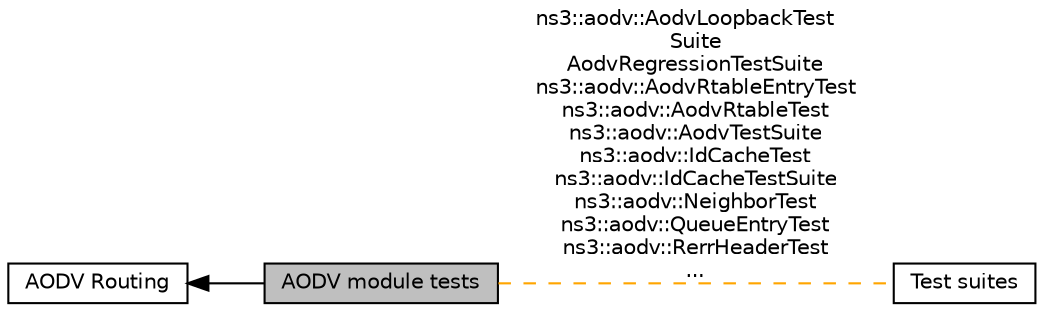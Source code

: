 digraph "AODV module tests"
{
  edge [fontname="Helvetica",fontsize="10",labelfontname="Helvetica",labelfontsize="10"];
  node [fontname="Helvetica",fontsize="10",shape=box];
  rankdir=LR;
  Node1 [label="AODV module tests",height=0.2,width=0.4,color="black", fillcolor="grey75", style="filled", fontcolor="black",tooltip=" "];
  Node3 [label="Test suites",height=0.2,width=0.4,color="black", fillcolor="white", style="filled",URL="$group__tests.html",tooltip="All test suites."];
  Node2 [label="AODV Routing",height=0.2,width=0.4,color="black", fillcolor="white", style="filled",URL="$group__aodv.html",tooltip="This section documents the API of the ns-3 AODV module."];
  Node2->Node1 [shape=plaintext, dir="back", style="solid"];
  Node1->Node3 [shape=plaintext, label="ns3::aodv::AodvLoopbackTest\lSuite\nAodvRegressionTestSuite\nns3::aodv::AodvRtableEntryTest\nns3::aodv::AodvRtableTest\nns3::aodv::AodvTestSuite\nns3::aodv::IdCacheTest\nns3::aodv::IdCacheTestSuite\nns3::aodv::NeighborTest\nns3::aodv::QueueEntryTest\nns3::aodv::RerrHeaderTest\n...", color="orange", dir="none", style="dashed"];
}
